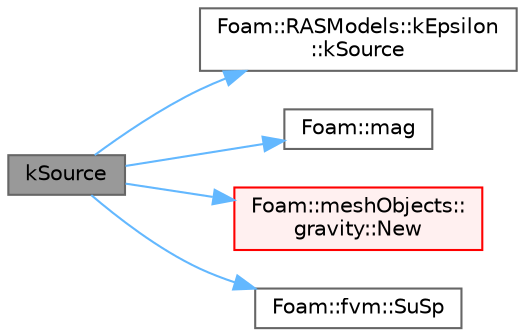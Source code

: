 digraph "kSource"
{
 // LATEX_PDF_SIZE
  bgcolor="transparent";
  edge [fontname=Helvetica,fontsize=10,labelfontname=Helvetica,labelfontsize=10];
  node [fontname=Helvetica,fontsize=10,shape=box,height=0.2,width=0.4];
  rankdir="LR";
  Node1 [id="Node000001",label="kSource",height=0.2,width=0.4,color="gray40", fillcolor="grey60", style="filled", fontcolor="black",tooltip=" "];
  Node1 -> Node2 [id="edge1_Node000001_Node000002",color="steelblue1",style="solid",tooltip=" "];
  Node2 [id="Node000002",label="Foam::RASModels::kEpsilon\l::kSource",height=0.2,width=0.4,color="grey40", fillcolor="white", style="filled",URL="$classFoam_1_1RASModels_1_1kEpsilon.html#abd7aa1bd65c38f9773745c8d98a2fed0",tooltip=" "];
  Node1 -> Node3 [id="edge2_Node000001_Node000003",color="steelblue1",style="solid",tooltip=" "];
  Node3 [id="Node000003",label="Foam::mag",height=0.2,width=0.4,color="grey40", fillcolor="white", style="filled",URL="$namespaceFoam.html#a8ac5b57f98f906c36b8a4e989a77dbba",tooltip=" "];
  Node1 -> Node4 [id="edge3_Node000001_Node000004",color="steelblue1",style="solid",tooltip=" "];
  Node4 [id="Node000004",label="Foam::meshObjects::\lgravity::New",height=0.2,width=0.4,color="red", fillcolor="#FFF0F0", style="filled",URL="$classFoam_1_1meshObjects_1_1gravity.html#a4266a3452c9575522a595c39fdda0755",tooltip=" "];
  Node1 -> Node17 [id="edge4_Node000001_Node000017",color="steelblue1",style="solid",tooltip=" "];
  Node17 [id="Node000017",label="Foam::fvm::SuSp",height=0.2,width=0.4,color="grey40", fillcolor="white", style="filled",URL="$namespaceFoam_1_1fvm.html#a8e3b3055b16bdf1b45e71a97e7e6146f",tooltip=" "];
}
